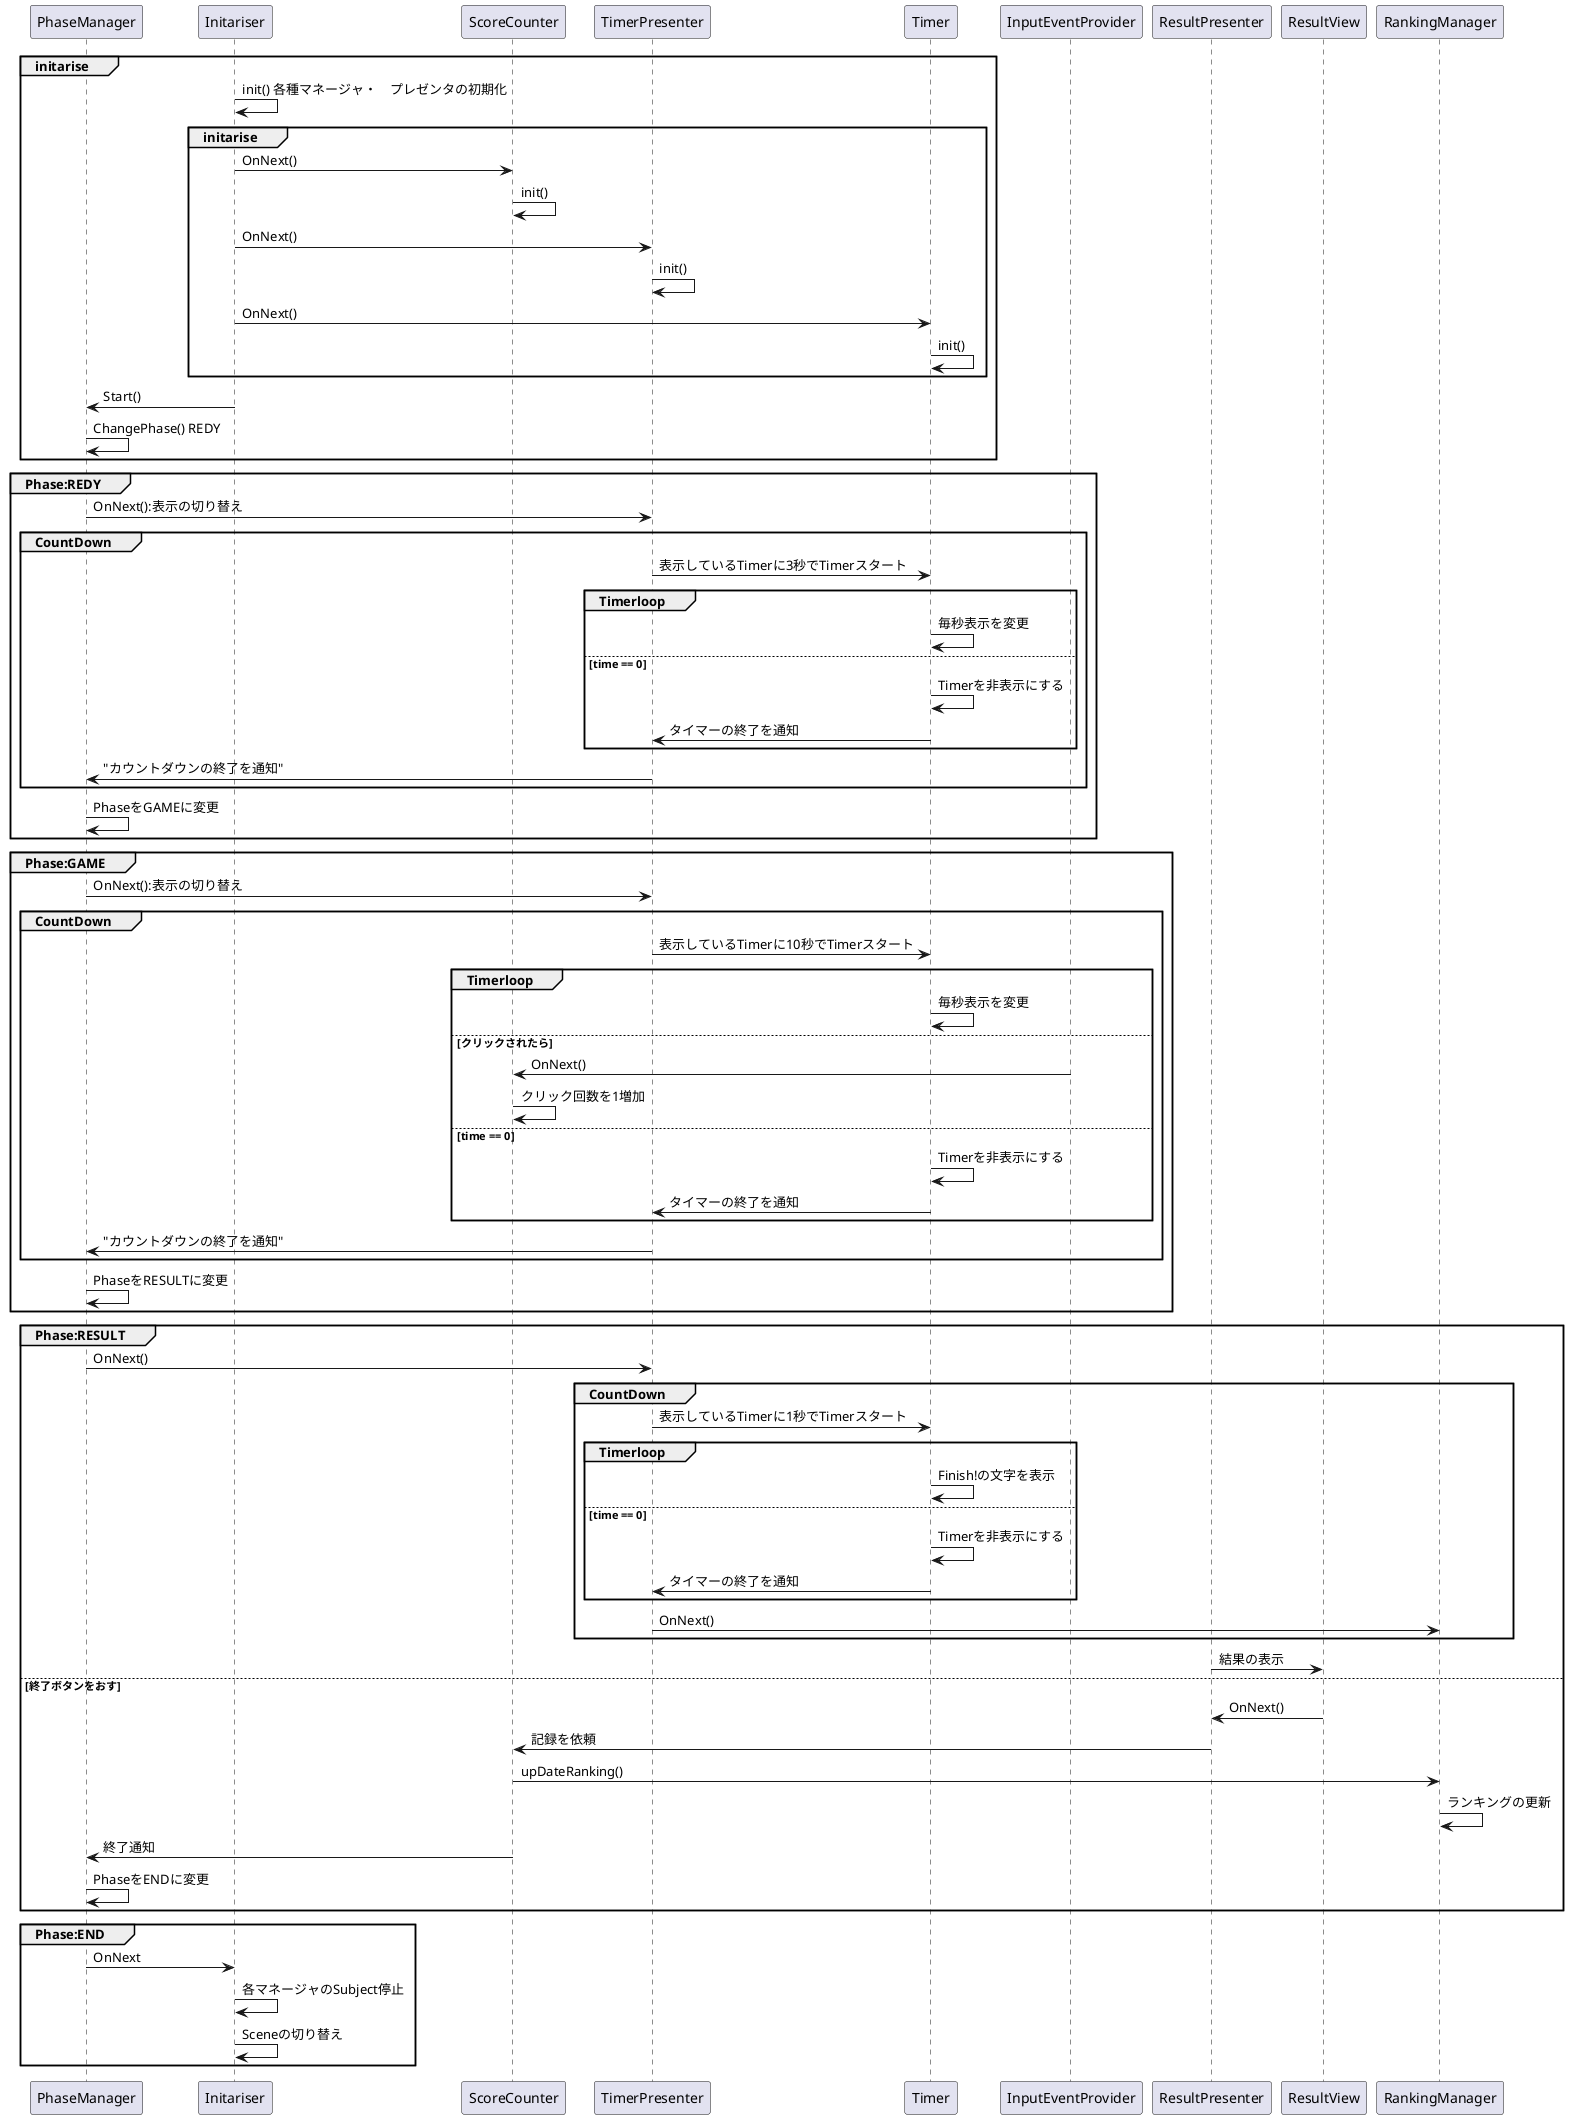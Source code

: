 @startuml GameScene
    participant PhaseManager
    participant Initariser
    participant ScoreCounter
    participant TimerPresenter
    participant Timer
    participant InputEventProvider
    participant ResultPresenter
    participant ResultView

    group initarise 
        Initariser -> Initariser:init() 各種マネージャ・　プレゼンタの初期化
        group initarise
            Initariser -> ScoreCounter:OnNext()
            ScoreCounter -> ScoreCounter:init()

            Initariser -> TimerPresenter:OnNext()
            TimerPresenter -> TimerPresenter:init()

            Initariser -> Timer:OnNext()
            Timer -> Timer:init()
        end
        Initariser -> PhaseManager : Start()
        PhaseManager -> PhaseManager : ChangePhase() REDY
    end

    group Phase:REDY
        PhaseManager -> TimerPresenter:OnNext():表示の切り替え
        group CountDown
            TimerPresenter -> Timer:表示しているTimerに3秒でTimerスタート
            group Timerloop
                Timer -> Timer:毎秒表示を変更
                else time == 0
                Timer -> Timer : Timerを非表示にする
                Timer -> TimerPresenter:タイマーの終了を通知
            end
            TimerPresenter -> PhaseManager:"カウントダウンの終了を通知"
        end
        PhaseManager -> PhaseManager:PhaseをGAMEに変更
    end

    group Phase:GAME
        PhaseManager -> TimerPresenter:OnNext():表示の切り替え
        group CountDown
            TimerPresenter -> Timer:表示しているTimerに10秒でTimerスタート
            group Timerloop
                Timer -> Timer:毎秒表示を変更

                else クリックされたら
                InputEventProvider -> ScoreCounter:OnNext()
                ScoreCounter -> ScoreCounter:クリック回数を1増加

                else time == 0
                Timer -> Timer : Timerを非表示にする
                Timer -> TimerPresenter:タイマーの終了を通知
            end
            TimerPresenter -> PhaseManager:"カウントダウンの終了を通知"
        end
        PhaseManager -> PhaseManager :PhaseをRESULTに変更
    end

    group Phase:RESULT
        PhaseManager -> TimerPresenter:OnNext()
        group CountDown
            TimerPresenter -> Timer:表示しているTimerに1秒でTimerスタート
            group Timerloop
                Timer -> Timer:Finish!の文字を表示

                else time == 0
                Timer -> Timer : Timerを非表示にする
                Timer -> TimerPresenter:タイマーの終了を通知
            end
            TimerPresenter -> RankingManager:OnNext()
        end
        ResultPresenter -> ResultView:結果の表示

        else 終了ボタンをおす
        ResultView -> ResultPresenter:OnNext()
        ResultPresenter -> ScoreCounter:記録を依頼
        ScoreCounter -> RankingManager:upDateRanking()
        RankingManager -> RankingManager:ランキングの更新
        ScoreCounter -> PhaseManager : 終了通知
        PhaseManager -> PhaseManager : PhaseをENDに変更
    end

    group Phase:END
        PhaseManager -> Initariser:OnNext
        Initariser -> Initariser : 各マネージャのSubject停止
        Initariser -> Initariser : Sceneの切り替え
    end



@enduml